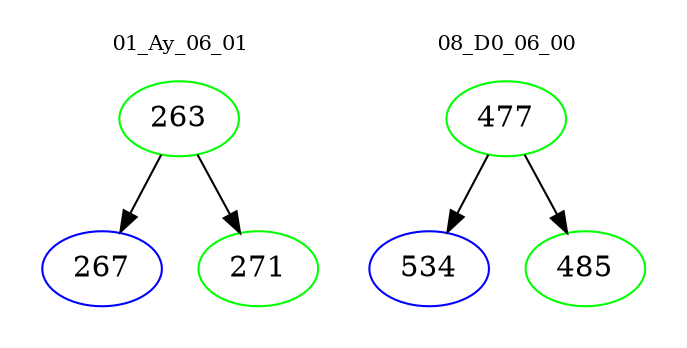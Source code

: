 digraph{
subgraph cluster_0 {
color = white
label = "01_Ay_06_01";
fontsize=10;
T0_263 [label="263", color="green"]
T0_263 -> T0_267 [color="black"]
T0_267 [label="267", color="blue"]
T0_263 -> T0_271 [color="black"]
T0_271 [label="271", color="green"]
}
subgraph cluster_1 {
color = white
label = "08_D0_06_00";
fontsize=10;
T1_477 [label="477", color="green"]
T1_477 -> T1_534 [color="black"]
T1_534 [label="534", color="blue"]
T1_477 -> T1_485 [color="black"]
T1_485 [label="485", color="green"]
}
}
